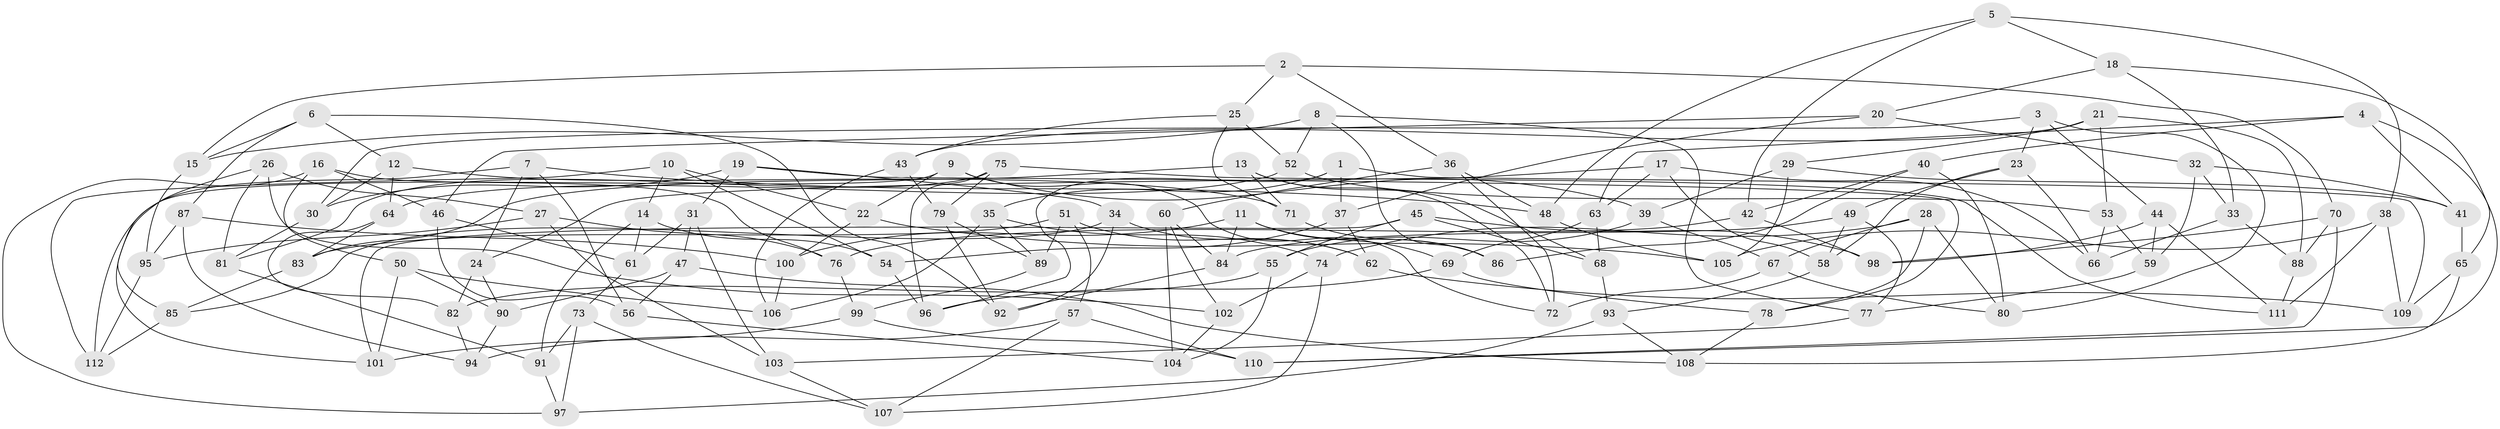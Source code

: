 // Generated by graph-tools (version 1.1) at 2025/37/03/09/25 02:37:59]
// undirected, 112 vertices, 224 edges
graph export_dot {
graph [start="1"]
  node [color=gray90,style=filled];
  1;
  2;
  3;
  4;
  5;
  6;
  7;
  8;
  9;
  10;
  11;
  12;
  13;
  14;
  15;
  16;
  17;
  18;
  19;
  20;
  21;
  22;
  23;
  24;
  25;
  26;
  27;
  28;
  29;
  30;
  31;
  32;
  33;
  34;
  35;
  36;
  37;
  38;
  39;
  40;
  41;
  42;
  43;
  44;
  45;
  46;
  47;
  48;
  49;
  50;
  51;
  52;
  53;
  54;
  55;
  56;
  57;
  58;
  59;
  60;
  61;
  62;
  63;
  64;
  65;
  66;
  67;
  68;
  69;
  70;
  71;
  72;
  73;
  74;
  75;
  76;
  77;
  78;
  79;
  80;
  81;
  82;
  83;
  84;
  85;
  86;
  87;
  88;
  89;
  90;
  91;
  92;
  93;
  94;
  95;
  96;
  97;
  98;
  99;
  100;
  101;
  102;
  103;
  104;
  105;
  106;
  107;
  108;
  109;
  110;
  111;
  112;
  1 -- 109;
  1 -- 96;
  1 -- 37;
  1 -- 35;
  2 -- 70;
  2 -- 36;
  2 -- 25;
  2 -- 15;
  3 -- 44;
  3 -- 23;
  3 -- 80;
  3 -- 30;
  4 -- 41;
  4 -- 40;
  4 -- 110;
  4 -- 63;
  5 -- 48;
  5 -- 18;
  5 -- 42;
  5 -- 38;
  6 -- 15;
  6 -- 12;
  6 -- 92;
  6 -- 87;
  7 -- 56;
  7 -- 48;
  7 -- 24;
  7 -- 101;
  8 -- 77;
  8 -- 52;
  8 -- 86;
  8 -- 15;
  9 -- 72;
  9 -- 39;
  9 -- 22;
  9 -- 112;
  10 -- 54;
  10 -- 22;
  10 -- 14;
  10 -- 112;
  11 -- 69;
  11 -- 100;
  11 -- 86;
  11 -- 84;
  12 -- 64;
  12 -- 71;
  12 -- 30;
  13 -- 83;
  13 -- 72;
  13 -- 71;
  13 -- 68;
  14 -- 61;
  14 -- 54;
  14 -- 91;
  15 -- 95;
  16 -- 50;
  16 -- 46;
  16 -- 97;
  16 -- 76;
  17 -- 24;
  17 -- 63;
  17 -- 58;
  17 -- 66;
  18 -- 20;
  18 -- 33;
  18 -- 65;
  19 -- 78;
  19 -- 34;
  19 -- 31;
  19 -- 30;
  20 -- 46;
  20 -- 37;
  20 -- 32;
  21 -- 53;
  21 -- 43;
  21 -- 29;
  21 -- 88;
  22 -- 105;
  22 -- 100;
  23 -- 66;
  23 -- 49;
  23 -- 58;
  24 -- 90;
  24 -- 82;
  25 -- 52;
  25 -- 71;
  25 -- 43;
  26 -- 102;
  26 -- 85;
  26 -- 27;
  26 -- 81;
  27 -- 95;
  27 -- 76;
  27 -- 103;
  28 -- 80;
  28 -- 74;
  28 -- 67;
  28 -- 78;
  29 -- 105;
  29 -- 39;
  29 -- 41;
  30 -- 81;
  31 -- 61;
  31 -- 103;
  31 -- 47;
  32 -- 33;
  32 -- 41;
  32 -- 59;
  33 -- 66;
  33 -- 88;
  34 -- 62;
  34 -- 85;
  34 -- 92;
  35 -- 89;
  35 -- 106;
  35 -- 74;
  36 -- 72;
  36 -- 60;
  36 -- 48;
  37 -- 54;
  37 -- 62;
  38 -- 105;
  38 -- 111;
  38 -- 109;
  39 -- 67;
  39 -- 55;
  40 -- 80;
  40 -- 42;
  40 -- 86;
  41 -- 65;
  42 -- 76;
  42 -- 98;
  43 -- 106;
  43 -- 79;
  44 -- 59;
  44 -- 111;
  44 -- 98;
  45 -- 98;
  45 -- 68;
  45 -- 55;
  45 -- 101;
  46 -- 56;
  46 -- 61;
  47 -- 56;
  47 -- 90;
  47 -- 108;
  48 -- 105;
  49 -- 77;
  49 -- 58;
  49 -- 84;
  50 -- 101;
  50 -- 106;
  50 -- 90;
  51 -- 57;
  51 -- 62;
  51 -- 83;
  51 -- 89;
  52 -- 53;
  52 -- 64;
  53 -- 66;
  53 -- 59;
  54 -- 96;
  55 -- 104;
  55 -- 82;
  56 -- 104;
  57 -- 94;
  57 -- 107;
  57 -- 110;
  58 -- 93;
  59 -- 77;
  60 -- 104;
  60 -- 102;
  60 -- 84;
  61 -- 73;
  62 -- 109;
  63 -- 69;
  63 -- 68;
  64 -- 82;
  64 -- 83;
  65 -- 108;
  65 -- 109;
  67 -- 80;
  67 -- 72;
  68 -- 93;
  69 -- 78;
  69 -- 96;
  70 -- 88;
  70 -- 110;
  70 -- 98;
  71 -- 86;
  73 -- 107;
  73 -- 91;
  73 -- 97;
  74 -- 107;
  74 -- 102;
  75 -- 96;
  75 -- 79;
  75 -- 81;
  75 -- 111;
  76 -- 99;
  77 -- 103;
  78 -- 108;
  79 -- 92;
  79 -- 89;
  81 -- 91;
  82 -- 94;
  83 -- 85;
  84 -- 92;
  85 -- 112;
  87 -- 95;
  87 -- 100;
  87 -- 94;
  88 -- 111;
  89 -- 99;
  90 -- 94;
  91 -- 97;
  93 -- 97;
  93 -- 108;
  95 -- 112;
  99 -- 110;
  99 -- 101;
  100 -- 106;
  102 -- 104;
  103 -- 107;
}

